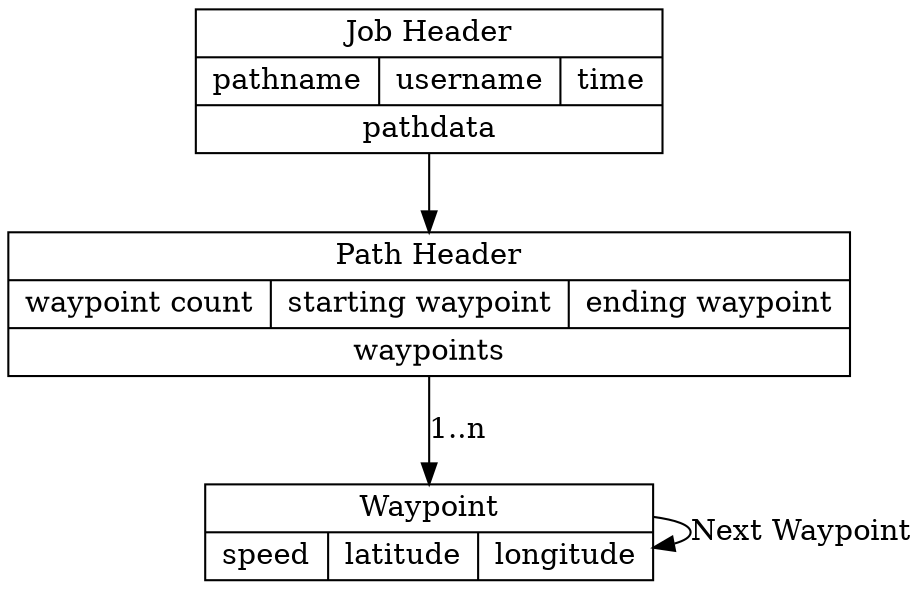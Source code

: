 
digraph structs {
node [shape=record]
    job_header [shape=record,label="{Job Header | {pathname|<here> username|time}| pathdata}"];
    path_header [shape=record,label="{Path Header | {waypoint count|<here> starting waypoint|ending waypoint}| waypoints}"];

    waypoint [shape=record,label="{Waypoint | {speed|<here> latitude|longitude}}"];

    job_header -> path_header;
    path_header -> waypoint [label="1..n"];
    waypoint -> waypoint [label="Next Waypoint"];
}
